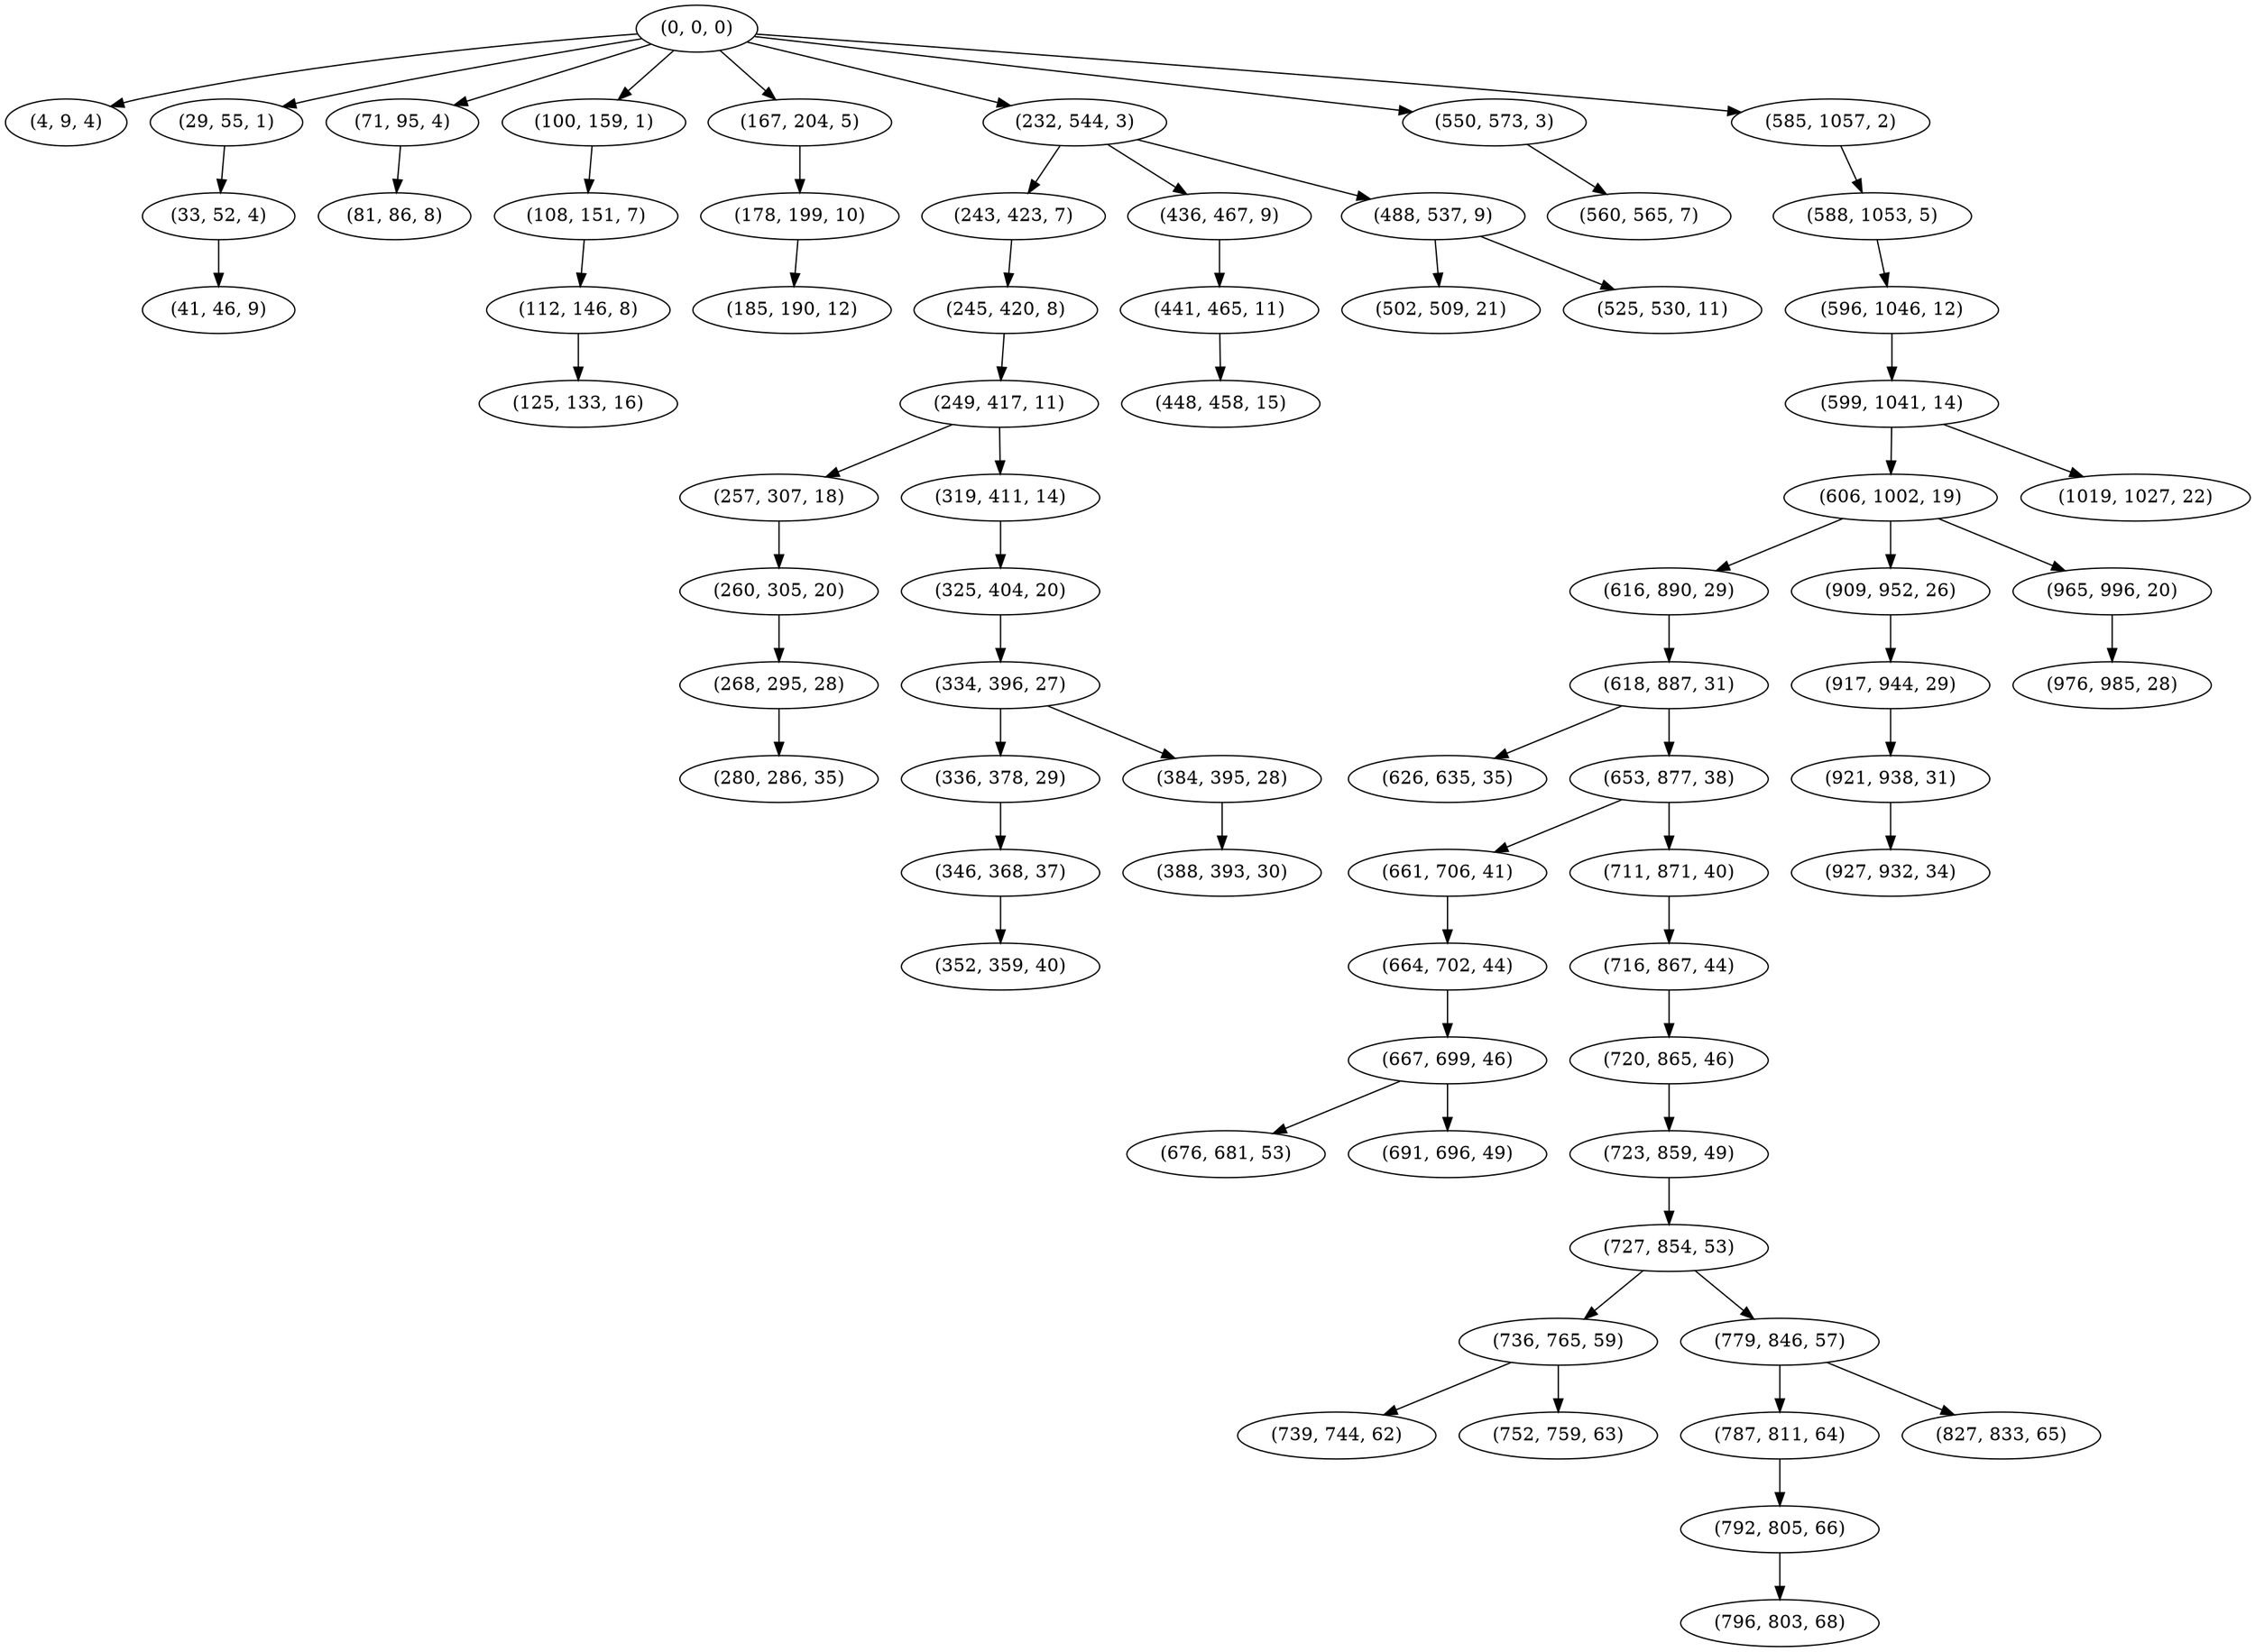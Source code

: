 digraph tree {
    "(0, 0, 0)";
    "(4, 9, 4)";
    "(29, 55, 1)";
    "(33, 52, 4)";
    "(41, 46, 9)";
    "(71, 95, 4)";
    "(81, 86, 8)";
    "(100, 159, 1)";
    "(108, 151, 7)";
    "(112, 146, 8)";
    "(125, 133, 16)";
    "(167, 204, 5)";
    "(178, 199, 10)";
    "(185, 190, 12)";
    "(232, 544, 3)";
    "(243, 423, 7)";
    "(245, 420, 8)";
    "(249, 417, 11)";
    "(257, 307, 18)";
    "(260, 305, 20)";
    "(268, 295, 28)";
    "(280, 286, 35)";
    "(319, 411, 14)";
    "(325, 404, 20)";
    "(334, 396, 27)";
    "(336, 378, 29)";
    "(346, 368, 37)";
    "(352, 359, 40)";
    "(384, 395, 28)";
    "(388, 393, 30)";
    "(436, 467, 9)";
    "(441, 465, 11)";
    "(448, 458, 15)";
    "(488, 537, 9)";
    "(502, 509, 21)";
    "(525, 530, 11)";
    "(550, 573, 3)";
    "(560, 565, 7)";
    "(585, 1057, 2)";
    "(588, 1053, 5)";
    "(596, 1046, 12)";
    "(599, 1041, 14)";
    "(606, 1002, 19)";
    "(616, 890, 29)";
    "(618, 887, 31)";
    "(626, 635, 35)";
    "(653, 877, 38)";
    "(661, 706, 41)";
    "(664, 702, 44)";
    "(667, 699, 46)";
    "(676, 681, 53)";
    "(691, 696, 49)";
    "(711, 871, 40)";
    "(716, 867, 44)";
    "(720, 865, 46)";
    "(723, 859, 49)";
    "(727, 854, 53)";
    "(736, 765, 59)";
    "(739, 744, 62)";
    "(752, 759, 63)";
    "(779, 846, 57)";
    "(787, 811, 64)";
    "(792, 805, 66)";
    "(796, 803, 68)";
    "(827, 833, 65)";
    "(909, 952, 26)";
    "(917, 944, 29)";
    "(921, 938, 31)";
    "(927, 932, 34)";
    "(965, 996, 20)";
    "(976, 985, 28)";
    "(1019, 1027, 22)";
    "(0, 0, 0)" -> "(4, 9, 4)";
    "(0, 0, 0)" -> "(29, 55, 1)";
    "(0, 0, 0)" -> "(71, 95, 4)";
    "(0, 0, 0)" -> "(100, 159, 1)";
    "(0, 0, 0)" -> "(167, 204, 5)";
    "(0, 0, 0)" -> "(232, 544, 3)";
    "(0, 0, 0)" -> "(550, 573, 3)";
    "(0, 0, 0)" -> "(585, 1057, 2)";
    "(29, 55, 1)" -> "(33, 52, 4)";
    "(33, 52, 4)" -> "(41, 46, 9)";
    "(71, 95, 4)" -> "(81, 86, 8)";
    "(100, 159, 1)" -> "(108, 151, 7)";
    "(108, 151, 7)" -> "(112, 146, 8)";
    "(112, 146, 8)" -> "(125, 133, 16)";
    "(167, 204, 5)" -> "(178, 199, 10)";
    "(178, 199, 10)" -> "(185, 190, 12)";
    "(232, 544, 3)" -> "(243, 423, 7)";
    "(232, 544, 3)" -> "(436, 467, 9)";
    "(232, 544, 3)" -> "(488, 537, 9)";
    "(243, 423, 7)" -> "(245, 420, 8)";
    "(245, 420, 8)" -> "(249, 417, 11)";
    "(249, 417, 11)" -> "(257, 307, 18)";
    "(249, 417, 11)" -> "(319, 411, 14)";
    "(257, 307, 18)" -> "(260, 305, 20)";
    "(260, 305, 20)" -> "(268, 295, 28)";
    "(268, 295, 28)" -> "(280, 286, 35)";
    "(319, 411, 14)" -> "(325, 404, 20)";
    "(325, 404, 20)" -> "(334, 396, 27)";
    "(334, 396, 27)" -> "(336, 378, 29)";
    "(334, 396, 27)" -> "(384, 395, 28)";
    "(336, 378, 29)" -> "(346, 368, 37)";
    "(346, 368, 37)" -> "(352, 359, 40)";
    "(384, 395, 28)" -> "(388, 393, 30)";
    "(436, 467, 9)" -> "(441, 465, 11)";
    "(441, 465, 11)" -> "(448, 458, 15)";
    "(488, 537, 9)" -> "(502, 509, 21)";
    "(488, 537, 9)" -> "(525, 530, 11)";
    "(550, 573, 3)" -> "(560, 565, 7)";
    "(585, 1057, 2)" -> "(588, 1053, 5)";
    "(588, 1053, 5)" -> "(596, 1046, 12)";
    "(596, 1046, 12)" -> "(599, 1041, 14)";
    "(599, 1041, 14)" -> "(606, 1002, 19)";
    "(599, 1041, 14)" -> "(1019, 1027, 22)";
    "(606, 1002, 19)" -> "(616, 890, 29)";
    "(606, 1002, 19)" -> "(909, 952, 26)";
    "(606, 1002, 19)" -> "(965, 996, 20)";
    "(616, 890, 29)" -> "(618, 887, 31)";
    "(618, 887, 31)" -> "(626, 635, 35)";
    "(618, 887, 31)" -> "(653, 877, 38)";
    "(653, 877, 38)" -> "(661, 706, 41)";
    "(653, 877, 38)" -> "(711, 871, 40)";
    "(661, 706, 41)" -> "(664, 702, 44)";
    "(664, 702, 44)" -> "(667, 699, 46)";
    "(667, 699, 46)" -> "(676, 681, 53)";
    "(667, 699, 46)" -> "(691, 696, 49)";
    "(711, 871, 40)" -> "(716, 867, 44)";
    "(716, 867, 44)" -> "(720, 865, 46)";
    "(720, 865, 46)" -> "(723, 859, 49)";
    "(723, 859, 49)" -> "(727, 854, 53)";
    "(727, 854, 53)" -> "(736, 765, 59)";
    "(727, 854, 53)" -> "(779, 846, 57)";
    "(736, 765, 59)" -> "(739, 744, 62)";
    "(736, 765, 59)" -> "(752, 759, 63)";
    "(779, 846, 57)" -> "(787, 811, 64)";
    "(779, 846, 57)" -> "(827, 833, 65)";
    "(787, 811, 64)" -> "(792, 805, 66)";
    "(792, 805, 66)" -> "(796, 803, 68)";
    "(909, 952, 26)" -> "(917, 944, 29)";
    "(917, 944, 29)" -> "(921, 938, 31)";
    "(921, 938, 31)" -> "(927, 932, 34)";
    "(965, 996, 20)" -> "(976, 985, 28)";
}
